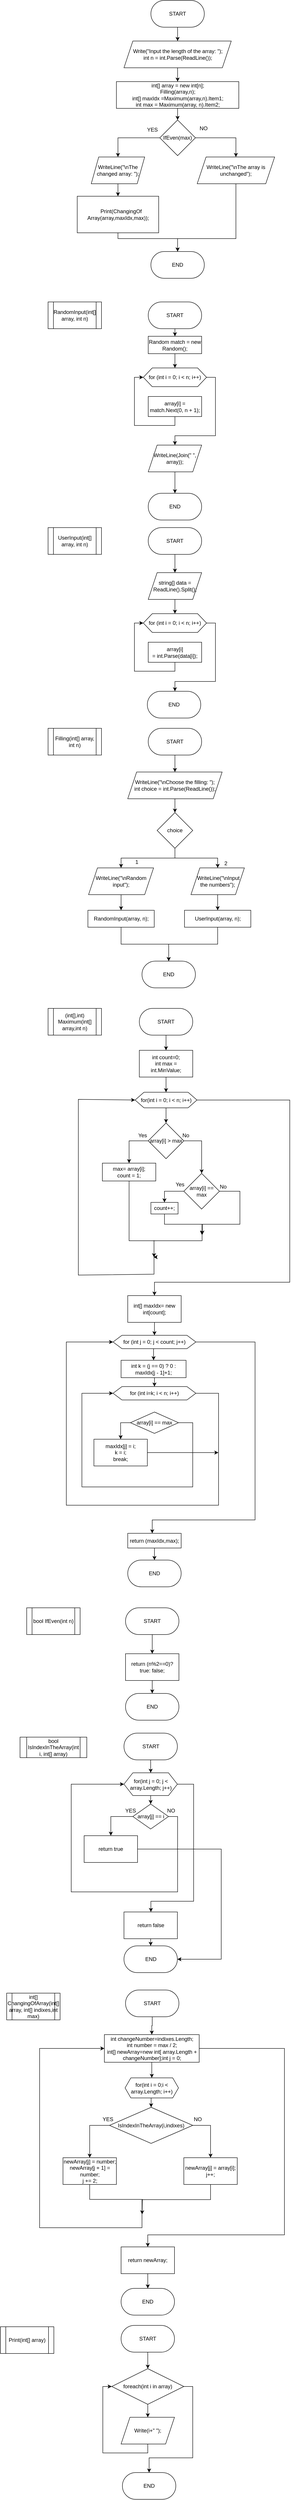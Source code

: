 <mxfile version="21.6.8" type="device">
  <diagram name="Page-1" id="2Y9XgO7Yh7txF9lX_wCx">
    <mxGraphModel dx="6010" dy="6130" grid="0" gridSize="10" guides="1" tooltips="1" connect="1" arrows="1" fold="1" page="0" pageScale="1" pageWidth="827" pageHeight="1169" math="0" shadow="0">
      <root>
        <mxCell id="0" />
        <mxCell id="1" parent="0" />
        <mxCell id="GUZLh-5eYzzsOQeCRJsM-7" style="edgeStyle=orthogonalEdgeStyle;rounded=0;orthogonalLoop=1;jettySize=auto;html=1;exitX=0.5;exitY=1;exitDx=0;exitDy=0;entryX=0.5;entryY=0;entryDx=0;entryDy=0;" edge="1" parent="1" source="GUZLh-5eYzzsOQeCRJsM-1" target="GUZLh-5eYzzsOQeCRJsM-6">
          <mxGeometry relative="1" as="geometry" />
        </mxCell>
        <mxCell id="GUZLh-5eYzzsOQeCRJsM-1" value="&lt;div&gt;Write(&quot;Input the length of the array: &quot;);&lt;/div&gt;&lt;div&gt;int n = int.Parse(ReadLine());&lt;/div&gt;" style="shape=parallelogram;perimeter=parallelogramPerimeter;whiteSpace=wrap;html=1;fixedSize=1;" vertex="1" parent="1">
          <mxGeometry x="-211.5" y="131" width="241" height="60" as="geometry" />
        </mxCell>
        <mxCell id="GUZLh-5eYzzsOQeCRJsM-3" style="edgeStyle=orthogonalEdgeStyle;rounded=0;orthogonalLoop=1;jettySize=auto;html=1;exitX=0.5;exitY=1;exitDx=0;exitDy=0;" edge="1" parent="1" source="GUZLh-5eYzzsOQeCRJsM-2" target="GUZLh-5eYzzsOQeCRJsM-1">
          <mxGeometry relative="1" as="geometry" />
        </mxCell>
        <mxCell id="GUZLh-5eYzzsOQeCRJsM-2" value="START" style="rounded=1;whiteSpace=wrap;html=1;arcSize=50;" vertex="1" parent="1">
          <mxGeometry x="-151" y="40" width="120" height="60" as="geometry" />
        </mxCell>
        <mxCell id="GUZLh-5eYzzsOQeCRJsM-9" style="edgeStyle=orthogonalEdgeStyle;rounded=0;orthogonalLoop=1;jettySize=auto;html=1;exitX=0.5;exitY=1;exitDx=0;exitDy=0;entryX=0.5;entryY=0;entryDx=0;entryDy=0;" edge="1" parent="1" source="GUZLh-5eYzzsOQeCRJsM-6" target="GUZLh-5eYzzsOQeCRJsM-8">
          <mxGeometry relative="1" as="geometry" />
        </mxCell>
        <mxCell id="GUZLh-5eYzzsOQeCRJsM-6" value="&lt;div&gt;int[] array = new int[n];&lt;/div&gt;&lt;div&gt;Filling(array,n);&lt;/div&gt;&lt;div&gt;&lt;span style=&quot;background-color: initial;&quot;&gt;int[] maxIdx =Maximum(array,n).Item1;&lt;/span&gt;&lt;br&gt;&lt;/div&gt;&lt;div&gt;int max = Maximum(array, n).Item2;&lt;/div&gt;" style="rounded=0;whiteSpace=wrap;html=1;" vertex="1" parent="1">
          <mxGeometry x="-228.5" y="222" width="275" height="60" as="geometry" />
        </mxCell>
        <mxCell id="GUZLh-5eYzzsOQeCRJsM-11" style="edgeStyle=orthogonalEdgeStyle;rounded=0;orthogonalLoop=1;jettySize=auto;html=1;exitX=0;exitY=0.5;exitDx=0;exitDy=0;" edge="1" parent="1" source="GUZLh-5eYzzsOQeCRJsM-8" target="GUZLh-5eYzzsOQeCRJsM-10">
          <mxGeometry relative="1" as="geometry" />
        </mxCell>
        <mxCell id="GUZLh-5eYzzsOQeCRJsM-16" style="edgeStyle=orthogonalEdgeStyle;rounded=0;orthogonalLoop=1;jettySize=auto;html=1;exitX=1;exitY=0.5;exitDx=0;exitDy=0;entryX=0.5;entryY=0;entryDx=0;entryDy=0;" edge="1" parent="1" source="GUZLh-5eYzzsOQeCRJsM-8" target="GUZLh-5eYzzsOQeCRJsM-15">
          <mxGeometry relative="1" as="geometry" />
        </mxCell>
        <mxCell id="GUZLh-5eYzzsOQeCRJsM-8" value="IfEven(max)" style="rhombus;whiteSpace=wrap;html=1;" vertex="1" parent="1">
          <mxGeometry x="-131" y="308" width="80" height="80" as="geometry" />
        </mxCell>
        <mxCell id="GUZLh-5eYzzsOQeCRJsM-14" style="edgeStyle=orthogonalEdgeStyle;rounded=0;orthogonalLoop=1;jettySize=auto;html=1;exitX=0.5;exitY=1;exitDx=0;exitDy=0;entryX=0.5;entryY=0;entryDx=0;entryDy=0;" edge="1" parent="1" source="GUZLh-5eYzzsOQeCRJsM-10" target="GUZLh-5eYzzsOQeCRJsM-12">
          <mxGeometry relative="1" as="geometry" />
        </mxCell>
        <mxCell id="GUZLh-5eYzzsOQeCRJsM-10" value="WriteLine(&quot;\nThe changed array: &quot;);" style="shape=parallelogram;perimeter=parallelogramPerimeter;whiteSpace=wrap;html=1;fixedSize=1;size=16.8;" vertex="1" parent="1">
          <mxGeometry x="-285" y="391" width="120" height="60" as="geometry" />
        </mxCell>
        <mxCell id="GUZLh-5eYzzsOQeCRJsM-19" style="edgeStyle=orthogonalEdgeStyle;rounded=0;orthogonalLoop=1;jettySize=auto;html=1;exitX=0.5;exitY=1;exitDx=0;exitDy=0;entryX=0.5;entryY=0;entryDx=0;entryDy=0;" edge="1" parent="1" source="GUZLh-5eYzzsOQeCRJsM-12" target="GUZLh-5eYzzsOQeCRJsM-17">
          <mxGeometry relative="1" as="geometry">
            <Array as="points">
              <mxPoint x="-225" y="574" />
              <mxPoint x="-91" y="574" />
            </Array>
          </mxGeometry>
        </mxCell>
        <mxCell id="GUZLh-5eYzzsOQeCRJsM-12" value="&lt;div&gt;&amp;nbsp; &amp;nbsp; Print(ChangingOf&lt;/div&gt;&lt;div&gt;Array(array,maxIdx,max));&lt;/div&gt;" style="rounded=0;whiteSpace=wrap;html=1;" vertex="1" parent="1">
          <mxGeometry x="-316.5" y="479" width="183" height="82" as="geometry" />
        </mxCell>
        <mxCell id="GUZLh-5eYzzsOQeCRJsM-18" style="edgeStyle=orthogonalEdgeStyle;rounded=0;orthogonalLoop=1;jettySize=auto;html=1;exitX=0.5;exitY=1;exitDx=0;exitDy=0;" edge="1" parent="1" source="GUZLh-5eYzzsOQeCRJsM-15" target="GUZLh-5eYzzsOQeCRJsM-17">
          <mxGeometry relative="1" as="geometry">
            <Array as="points">
              <mxPoint x="40" y="574" />
              <mxPoint x="-91" y="574" />
            </Array>
          </mxGeometry>
        </mxCell>
        <mxCell id="GUZLh-5eYzzsOQeCRJsM-15" value="WriteLine(&quot;\nThe array is unchanged&quot;);" style="shape=parallelogram;perimeter=parallelogramPerimeter;whiteSpace=wrap;html=1;fixedSize=1;" vertex="1" parent="1">
          <mxGeometry x="-47" y="391" width="174" height="60" as="geometry" />
        </mxCell>
        <mxCell id="GUZLh-5eYzzsOQeCRJsM-17" value="END" style="rounded=1;whiteSpace=wrap;html=1;arcSize=50;" vertex="1" parent="1">
          <mxGeometry x="-151" y="603" width="120" height="60" as="geometry" />
        </mxCell>
        <mxCell id="GUZLh-5eYzzsOQeCRJsM-20" value="RandomInput(int[] array, int n)" style="shape=process;whiteSpace=wrap;html=1;backgroundOutline=1;" vertex="1" parent="1">
          <mxGeometry x="-382" y="716" width="120" height="60" as="geometry" />
        </mxCell>
        <mxCell id="GUZLh-5eYzzsOQeCRJsM-23" style="edgeStyle=orthogonalEdgeStyle;rounded=0;orthogonalLoop=1;jettySize=auto;html=1;exitX=0.5;exitY=1;exitDx=0;exitDy=0;" edge="1" parent="1" source="GUZLh-5eYzzsOQeCRJsM-21" target="GUZLh-5eYzzsOQeCRJsM-22">
          <mxGeometry relative="1" as="geometry" />
        </mxCell>
        <mxCell id="GUZLh-5eYzzsOQeCRJsM-21" value="START" style="rounded=1;whiteSpace=wrap;html=1;arcSize=50;" vertex="1" parent="1">
          <mxGeometry x="-157" y="716" width="120" height="60" as="geometry" />
        </mxCell>
        <mxCell id="GUZLh-5eYzzsOQeCRJsM-25" style="edgeStyle=orthogonalEdgeStyle;rounded=0;orthogonalLoop=1;jettySize=auto;html=1;exitX=0.5;exitY=1;exitDx=0;exitDy=0;" edge="1" parent="1" source="GUZLh-5eYzzsOQeCRJsM-22" target="GUZLh-5eYzzsOQeCRJsM-24">
          <mxGeometry relative="1" as="geometry" />
        </mxCell>
        <mxCell id="GUZLh-5eYzzsOQeCRJsM-22" value="Random match = new Random();" style="rounded=0;whiteSpace=wrap;html=1;" vertex="1" parent="1">
          <mxGeometry x="-157" y="793" width="120" height="39" as="geometry" />
        </mxCell>
        <mxCell id="GUZLh-5eYzzsOQeCRJsM-29" style="edgeStyle=orthogonalEdgeStyle;rounded=0;orthogonalLoop=1;jettySize=auto;html=1;exitX=1;exitY=0.5;exitDx=0;exitDy=0;" edge="1" parent="1" source="GUZLh-5eYzzsOQeCRJsM-24" target="GUZLh-5eYzzsOQeCRJsM-28">
          <mxGeometry relative="1" as="geometry">
            <Array as="points">
              <mxPoint x="-6" y="885" />
              <mxPoint x="-6" y="1016" />
              <mxPoint x="-97" y="1016" />
            </Array>
          </mxGeometry>
        </mxCell>
        <mxCell id="GUZLh-5eYzzsOQeCRJsM-24" value="for (int i = 0; i &amp;lt; n; i++)" style="shape=hexagon;perimeter=hexagonPerimeter2;whiteSpace=wrap;html=1;fixedSize=1;" vertex="1" parent="1">
          <mxGeometry x="-168" y="864" width="142" height="42" as="geometry" />
        </mxCell>
        <mxCell id="GUZLh-5eYzzsOQeCRJsM-27" style="edgeStyle=orthogonalEdgeStyle;rounded=0;orthogonalLoop=1;jettySize=auto;html=1;exitX=0.5;exitY=1;exitDx=0;exitDy=0;entryX=0;entryY=0.5;entryDx=0;entryDy=0;" edge="1" parent="1" source="GUZLh-5eYzzsOQeCRJsM-26" target="GUZLh-5eYzzsOQeCRJsM-24">
          <mxGeometry relative="1" as="geometry" />
        </mxCell>
        <mxCell id="GUZLh-5eYzzsOQeCRJsM-26" value="array[i] = match.Next(0, n + 1);" style="rounded=0;whiteSpace=wrap;html=1;" vertex="1" parent="1">
          <mxGeometry x="-157" y="928" width="120" height="45" as="geometry" />
        </mxCell>
        <mxCell id="GUZLh-5eYzzsOQeCRJsM-31" style="edgeStyle=orthogonalEdgeStyle;rounded=0;orthogonalLoop=1;jettySize=auto;html=1;exitX=0.5;exitY=1;exitDx=0;exitDy=0;entryX=0.5;entryY=0;entryDx=0;entryDy=0;" edge="1" parent="1" source="GUZLh-5eYzzsOQeCRJsM-28" target="GUZLh-5eYzzsOQeCRJsM-30">
          <mxGeometry relative="1" as="geometry" />
        </mxCell>
        <mxCell id="GUZLh-5eYzzsOQeCRJsM-28" value="WriteLine(Join(&quot; &quot;, array));" style="shape=parallelogram;perimeter=parallelogramPerimeter;whiteSpace=wrap;html=1;fixedSize=1;" vertex="1" parent="1">
          <mxGeometry x="-157" y="1037" width="120" height="60" as="geometry" />
        </mxCell>
        <mxCell id="GUZLh-5eYzzsOQeCRJsM-30" value="END" style="rounded=1;whiteSpace=wrap;html=1;arcSize=50;" vertex="1" parent="1">
          <mxGeometry x="-157" y="1145" width="120" height="60" as="geometry" />
        </mxCell>
        <mxCell id="GUZLh-5eYzzsOQeCRJsM-32" value="UserInput(int[] array, int n)" style="shape=process;whiteSpace=wrap;html=1;backgroundOutline=1;" vertex="1" parent="1">
          <mxGeometry x="-382" y="1222" width="120" height="60" as="geometry" />
        </mxCell>
        <mxCell id="GUZLh-5eYzzsOQeCRJsM-35" style="edgeStyle=orthogonalEdgeStyle;rounded=0;orthogonalLoop=1;jettySize=auto;html=1;exitX=0.5;exitY=1;exitDx=0;exitDy=0;" edge="1" parent="1" source="GUZLh-5eYzzsOQeCRJsM-33" target="GUZLh-5eYzzsOQeCRJsM-34">
          <mxGeometry relative="1" as="geometry" />
        </mxCell>
        <mxCell id="GUZLh-5eYzzsOQeCRJsM-33" value="START" style="rounded=1;whiteSpace=wrap;html=1;arcSize=50;" vertex="1" parent="1">
          <mxGeometry x="-157" y="1222" width="120" height="60" as="geometry" />
        </mxCell>
        <mxCell id="GUZLh-5eYzzsOQeCRJsM-41" style="edgeStyle=orthogonalEdgeStyle;rounded=0;orthogonalLoop=1;jettySize=auto;html=1;exitX=0.5;exitY=1;exitDx=0;exitDy=0;" edge="1" parent="1" source="GUZLh-5eYzzsOQeCRJsM-34" target="GUZLh-5eYzzsOQeCRJsM-38">
          <mxGeometry relative="1" as="geometry" />
        </mxCell>
        <mxCell id="GUZLh-5eYzzsOQeCRJsM-34" value="string[] data = ReadLine().Split();" style="shape=parallelogram;perimeter=parallelogramPerimeter;whiteSpace=wrap;html=1;fixedSize=1;" vertex="1" parent="1">
          <mxGeometry x="-157" y="1323" width="120" height="60" as="geometry" />
        </mxCell>
        <mxCell id="GUZLh-5eYzzsOQeCRJsM-37" style="edgeStyle=orthogonalEdgeStyle;rounded=0;orthogonalLoop=1;jettySize=auto;html=1;exitX=1;exitY=0.5;exitDx=0;exitDy=0;" edge="1" source="GUZLh-5eYzzsOQeCRJsM-38" parent="1" target="GUZLh-5eYzzsOQeCRJsM-42">
          <mxGeometry relative="1" as="geometry">
            <mxPoint x="-97" y="1588" as="targetPoint" />
            <Array as="points">
              <mxPoint x="-6" y="1436" />
              <mxPoint x="-6" y="1567" />
              <mxPoint x="-97" y="1567" />
            </Array>
          </mxGeometry>
        </mxCell>
        <mxCell id="GUZLh-5eYzzsOQeCRJsM-38" value="for (int i = 0; i &amp;lt; n; i++)" style="shape=hexagon;perimeter=hexagonPerimeter2;whiteSpace=wrap;html=1;fixedSize=1;" vertex="1" parent="1">
          <mxGeometry x="-168" y="1415" width="142" height="42" as="geometry" />
        </mxCell>
        <mxCell id="GUZLh-5eYzzsOQeCRJsM-39" style="edgeStyle=orthogonalEdgeStyle;rounded=0;orthogonalLoop=1;jettySize=auto;html=1;exitX=0.5;exitY=1;exitDx=0;exitDy=0;entryX=0;entryY=0.5;entryDx=0;entryDy=0;" edge="1" source="GUZLh-5eYzzsOQeCRJsM-40" target="GUZLh-5eYzzsOQeCRJsM-38" parent="1">
          <mxGeometry relative="1" as="geometry" />
        </mxCell>
        <mxCell id="GUZLh-5eYzzsOQeCRJsM-40" value="array[i] =&amp;nbsp;int.Parse(data[i]);" style="rounded=0;whiteSpace=wrap;html=1;" vertex="1" parent="1">
          <mxGeometry x="-157" y="1479" width="120" height="45" as="geometry" />
        </mxCell>
        <mxCell id="GUZLh-5eYzzsOQeCRJsM-42" value="END" style="rounded=1;whiteSpace=wrap;html=1;arcSize=50;" vertex="1" parent="1">
          <mxGeometry x="-159" y="1589" width="120" height="60" as="geometry" />
        </mxCell>
        <mxCell id="GUZLh-5eYzzsOQeCRJsM-43" value="Filling(int[] array, int n)" style="shape=process;whiteSpace=wrap;html=1;backgroundOutline=1;" vertex="1" parent="1">
          <mxGeometry x="-382" y="1672" width="120" height="60" as="geometry" />
        </mxCell>
        <mxCell id="GUZLh-5eYzzsOQeCRJsM-46" style="edgeStyle=orthogonalEdgeStyle;rounded=0;orthogonalLoop=1;jettySize=auto;html=1;exitX=0.5;exitY=1;exitDx=0;exitDy=0;" edge="1" parent="1" source="GUZLh-5eYzzsOQeCRJsM-44" target="GUZLh-5eYzzsOQeCRJsM-45">
          <mxGeometry relative="1" as="geometry" />
        </mxCell>
        <mxCell id="GUZLh-5eYzzsOQeCRJsM-44" value="START" style="rounded=1;whiteSpace=wrap;html=1;arcSize=50;" vertex="1" parent="1">
          <mxGeometry x="-157" y="1672" width="120" height="60" as="geometry" />
        </mxCell>
        <mxCell id="GUZLh-5eYzzsOQeCRJsM-50" style="edgeStyle=orthogonalEdgeStyle;rounded=0;orthogonalLoop=1;jettySize=auto;html=1;exitX=0.5;exitY=1;exitDx=0;exitDy=0;" edge="1" parent="1" source="GUZLh-5eYzzsOQeCRJsM-45" target="GUZLh-5eYzzsOQeCRJsM-49">
          <mxGeometry relative="1" as="geometry" />
        </mxCell>
        <mxCell id="GUZLh-5eYzzsOQeCRJsM-45" value="&lt;div&gt;WriteLine(&quot;\nChoose the filling: &quot;);&lt;/div&gt;&lt;div&gt;int choice = int.Parse(ReadLine());&lt;/div&gt;" style="shape=parallelogram;perimeter=parallelogramPerimeter;whiteSpace=wrap;html=1;fixedSize=1;" vertex="1" parent="1">
          <mxGeometry x="-203" y="1770" width="212" height="60" as="geometry" />
        </mxCell>
        <mxCell id="GUZLh-5eYzzsOQeCRJsM-47" value="YES" style="text;html=1;align=center;verticalAlign=middle;resizable=0;points=[];autosize=1;strokeColor=none;fillColor=none;" vertex="1" parent="1">
          <mxGeometry x="-169" y="317" width="42" height="26" as="geometry" />
        </mxCell>
        <mxCell id="GUZLh-5eYzzsOQeCRJsM-48" value="NO" style="text;html=1;align=center;verticalAlign=middle;resizable=0;points=[];autosize=1;strokeColor=none;fillColor=none;" vertex="1" parent="1">
          <mxGeometry x="-51" y="314" width="36" height="26" as="geometry" />
        </mxCell>
        <mxCell id="GUZLh-5eYzzsOQeCRJsM-53" style="edgeStyle=orthogonalEdgeStyle;rounded=0;orthogonalLoop=1;jettySize=auto;html=1;exitX=0.5;exitY=1;exitDx=0;exitDy=0;" edge="1" parent="1" source="GUZLh-5eYzzsOQeCRJsM-49" target="GUZLh-5eYzzsOQeCRJsM-51">
          <mxGeometry relative="1" as="geometry" />
        </mxCell>
        <mxCell id="GUZLh-5eYzzsOQeCRJsM-54" style="edgeStyle=orthogonalEdgeStyle;rounded=0;orthogonalLoop=1;jettySize=auto;html=1;exitX=0.5;exitY=1;exitDx=0;exitDy=0;" edge="1" parent="1" source="GUZLh-5eYzzsOQeCRJsM-49" target="GUZLh-5eYzzsOQeCRJsM-52">
          <mxGeometry relative="1" as="geometry" />
        </mxCell>
        <mxCell id="GUZLh-5eYzzsOQeCRJsM-49" value="choice" style="rhombus;whiteSpace=wrap;html=1;" vertex="1" parent="1">
          <mxGeometry x="-137" y="1861" width="80" height="80" as="geometry" />
        </mxCell>
        <mxCell id="GUZLh-5eYzzsOQeCRJsM-58" style="edgeStyle=orthogonalEdgeStyle;rounded=0;orthogonalLoop=1;jettySize=auto;html=1;exitX=0.5;exitY=1;exitDx=0;exitDy=0;" edge="1" parent="1" source="GUZLh-5eYzzsOQeCRJsM-51" target="GUZLh-5eYzzsOQeCRJsM-57">
          <mxGeometry relative="1" as="geometry" />
        </mxCell>
        <mxCell id="GUZLh-5eYzzsOQeCRJsM-51" value="WriteLine(&quot;\nRandom input&quot;);" style="shape=parallelogram;perimeter=parallelogramPerimeter;whiteSpace=wrap;html=1;fixedSize=1;" vertex="1" parent="1">
          <mxGeometry x="-291" y="1985" width="146" height="60" as="geometry" />
        </mxCell>
        <mxCell id="GUZLh-5eYzzsOQeCRJsM-60" style="edgeStyle=orthogonalEdgeStyle;rounded=0;orthogonalLoop=1;jettySize=auto;html=1;exitX=0.5;exitY=1;exitDx=0;exitDy=0;" edge="1" parent="1" source="GUZLh-5eYzzsOQeCRJsM-52" target="GUZLh-5eYzzsOQeCRJsM-59">
          <mxGeometry relative="1" as="geometry" />
        </mxCell>
        <mxCell id="GUZLh-5eYzzsOQeCRJsM-52" value="&amp;nbsp;WriteLine(&quot;\nInput the numbers&quot;);" style="shape=parallelogram;perimeter=parallelogramPerimeter;whiteSpace=wrap;html=1;fixedSize=1;" vertex="1" parent="1">
          <mxGeometry x="-61" y="1985" width="120" height="60" as="geometry" />
        </mxCell>
        <mxCell id="GUZLh-5eYzzsOQeCRJsM-55" value="1" style="text;html=1;align=center;verticalAlign=middle;resizable=0;points=[];autosize=1;strokeColor=none;fillColor=none;" vertex="1" parent="1">
          <mxGeometry x="-196" y="1959" width="25" height="26" as="geometry" />
        </mxCell>
        <mxCell id="GUZLh-5eYzzsOQeCRJsM-56" value="2" style="text;html=1;align=center;verticalAlign=middle;resizable=0;points=[];autosize=1;strokeColor=none;fillColor=none;" vertex="1" parent="1">
          <mxGeometry x="4.5" y="1962" width="25" height="26" as="geometry" />
        </mxCell>
        <mxCell id="GUZLh-5eYzzsOQeCRJsM-64" style="edgeStyle=orthogonalEdgeStyle;rounded=0;orthogonalLoop=1;jettySize=auto;html=1;exitX=0.5;exitY=1;exitDx=0;exitDy=0;entryX=0.5;entryY=0;entryDx=0;entryDy=0;" edge="1" parent="1" source="GUZLh-5eYzzsOQeCRJsM-57" target="GUZLh-5eYzzsOQeCRJsM-62">
          <mxGeometry relative="1" as="geometry">
            <mxPoint x="-97" y="2152.8" as="targetPoint" />
          </mxGeometry>
        </mxCell>
        <mxCell id="GUZLh-5eYzzsOQeCRJsM-57" value="RandomInput(array, n);" style="rounded=0;whiteSpace=wrap;html=1;" vertex="1" parent="1">
          <mxGeometry x="-292.5" y="2080" width="149" height="38" as="geometry" />
        </mxCell>
        <mxCell id="GUZLh-5eYzzsOQeCRJsM-63" style="edgeStyle=orthogonalEdgeStyle;rounded=0;orthogonalLoop=1;jettySize=auto;html=1;exitX=0.5;exitY=1;exitDx=0;exitDy=0;" edge="1" parent="1" source="GUZLh-5eYzzsOQeCRJsM-59" target="GUZLh-5eYzzsOQeCRJsM-62">
          <mxGeometry relative="1" as="geometry" />
        </mxCell>
        <mxCell id="GUZLh-5eYzzsOQeCRJsM-59" value="UserInput(array, n);" style="rounded=0;whiteSpace=wrap;html=1;" vertex="1" parent="1">
          <mxGeometry x="-75.5" y="2080" width="149" height="38" as="geometry" />
        </mxCell>
        <mxCell id="GUZLh-5eYzzsOQeCRJsM-62" value="END" style="rounded=1;whiteSpace=wrap;html=1;arcSize=50;" vertex="1" parent="1">
          <mxGeometry x="-171" y="2194" width="120" height="60" as="geometry" />
        </mxCell>
        <mxCell id="GUZLh-5eYzzsOQeCRJsM-65" value="(int[],int) Maximum(int[] array,int n)" style="shape=process;whiteSpace=wrap;html=1;backgroundOutline=1;" vertex="1" parent="1">
          <mxGeometry x="-382" y="2300" width="120" height="60" as="geometry" />
        </mxCell>
        <mxCell id="GUZLh-5eYzzsOQeCRJsM-68" style="edgeStyle=orthogonalEdgeStyle;rounded=0;orthogonalLoop=1;jettySize=auto;html=1;exitX=0.5;exitY=1;exitDx=0;exitDy=0;entryX=0.5;entryY=0;entryDx=0;entryDy=0;" edge="1" parent="1" source="GUZLh-5eYzzsOQeCRJsM-66" target="GUZLh-5eYzzsOQeCRJsM-67">
          <mxGeometry relative="1" as="geometry" />
        </mxCell>
        <mxCell id="GUZLh-5eYzzsOQeCRJsM-66" value="START" style="rounded=1;whiteSpace=wrap;html=1;arcSize=50;" vertex="1" parent="1">
          <mxGeometry x="-177" y="2300" width="120" height="60" as="geometry" />
        </mxCell>
        <mxCell id="GUZLh-5eYzzsOQeCRJsM-82" style="edgeStyle=orthogonalEdgeStyle;rounded=0;orthogonalLoop=1;jettySize=auto;html=1;exitX=0.5;exitY=1;exitDx=0;exitDy=0;" edge="1" parent="1" source="GUZLh-5eYzzsOQeCRJsM-67" target="GUZLh-5eYzzsOQeCRJsM-69">
          <mxGeometry relative="1" as="geometry" />
        </mxCell>
        <mxCell id="GUZLh-5eYzzsOQeCRJsM-67" value="&lt;div&gt;int count=0;&lt;/div&gt;&lt;div&gt;int max = int.MinValue;&lt;/div&gt;" style="rounded=0;whiteSpace=wrap;html=1;" vertex="1" parent="1">
          <mxGeometry x="-177" y="2394" width="120" height="60" as="geometry" />
        </mxCell>
        <mxCell id="GUZLh-5eYzzsOQeCRJsM-74" style="edgeStyle=orthogonalEdgeStyle;rounded=0;orthogonalLoop=1;jettySize=auto;html=1;exitX=0.5;exitY=1;exitDx=0;exitDy=0;" edge="1" parent="1" source="GUZLh-5eYzzsOQeCRJsM-69" target="GUZLh-5eYzzsOQeCRJsM-70">
          <mxGeometry relative="1" as="geometry" />
        </mxCell>
        <mxCell id="GUZLh-5eYzzsOQeCRJsM-97" style="edgeStyle=orthogonalEdgeStyle;rounded=0;orthogonalLoop=1;jettySize=auto;html=1;exitX=1;exitY=0.5;exitDx=0;exitDy=0;" edge="1" parent="1" source="GUZLh-5eYzzsOQeCRJsM-69" target="GUZLh-5eYzzsOQeCRJsM-96">
          <mxGeometry relative="1" as="geometry">
            <Array as="points">
              <mxPoint x="161" y="2506" />
              <mxPoint x="161" y="2914" />
              <mxPoint x="-143" y="2914" />
            </Array>
          </mxGeometry>
        </mxCell>
        <mxCell id="GUZLh-5eYzzsOQeCRJsM-69" value="for(int i = 0; i &amp;lt; n; i++)" style="shape=hexagon;perimeter=hexagonPerimeter2;whiteSpace=wrap;html=1;fixedSize=1;" vertex="1" parent="1">
          <mxGeometry x="-186.5" y="2488" width="139" height="35" as="geometry" />
        </mxCell>
        <mxCell id="GUZLh-5eYzzsOQeCRJsM-75" style="edgeStyle=orthogonalEdgeStyle;rounded=0;orthogonalLoop=1;jettySize=auto;html=1;exitX=1;exitY=0.5;exitDx=0;exitDy=0;entryX=0.5;entryY=0;entryDx=0;entryDy=0;" edge="1" parent="1" source="GUZLh-5eYzzsOQeCRJsM-70" target="GUZLh-5eYzzsOQeCRJsM-71">
          <mxGeometry relative="1" as="geometry" />
        </mxCell>
        <mxCell id="GUZLh-5eYzzsOQeCRJsM-77" style="edgeStyle=orthogonalEdgeStyle;rounded=0;orthogonalLoop=1;jettySize=auto;html=1;exitX=0;exitY=0.5;exitDx=0;exitDy=0;" edge="1" parent="1" source="GUZLh-5eYzzsOQeCRJsM-70" target="GUZLh-5eYzzsOQeCRJsM-76">
          <mxGeometry relative="1" as="geometry" />
        </mxCell>
        <mxCell id="GUZLh-5eYzzsOQeCRJsM-70" value="array[i] &amp;gt; max" style="rhombus;whiteSpace=wrap;html=1;" vertex="1" parent="1">
          <mxGeometry x="-157" y="2557" width="80" height="80" as="geometry" />
        </mxCell>
        <mxCell id="GUZLh-5eYzzsOQeCRJsM-80" style="edgeStyle=orthogonalEdgeStyle;rounded=0;orthogonalLoop=1;jettySize=auto;html=1;exitX=0;exitY=0.5;exitDx=0;exitDy=0;entryX=0.5;entryY=0;entryDx=0;entryDy=0;" edge="1" parent="1" source="GUZLh-5eYzzsOQeCRJsM-71" target="GUZLh-5eYzzsOQeCRJsM-78">
          <mxGeometry relative="1" as="geometry" />
        </mxCell>
        <mxCell id="GUZLh-5eYzzsOQeCRJsM-87" style="edgeStyle=orthogonalEdgeStyle;rounded=0;orthogonalLoop=1;jettySize=auto;html=1;exitX=1;exitY=0.5;exitDx=0;exitDy=0;" edge="1" parent="1" source="GUZLh-5eYzzsOQeCRJsM-71">
          <mxGeometry relative="1" as="geometry">
            <mxPoint x="-36.2" y="2808" as="targetPoint" />
            <Array as="points">
              <mxPoint x="49" y="2710" />
              <mxPoint x="49" y="2784" />
              <mxPoint x="-36" y="2784" />
            </Array>
          </mxGeometry>
        </mxCell>
        <mxCell id="GUZLh-5eYzzsOQeCRJsM-71" value="array[i] == max" style="rhombus;whiteSpace=wrap;html=1;" vertex="1" parent="1">
          <mxGeometry x="-77" y="2670" width="80" height="80" as="geometry" />
        </mxCell>
        <mxCell id="GUZLh-5eYzzsOQeCRJsM-90" style="edgeStyle=orthogonalEdgeStyle;rounded=0;orthogonalLoop=1;jettySize=auto;html=1;exitX=0.5;exitY=1;exitDx=0;exitDy=0;" edge="1" parent="1" source="GUZLh-5eYzzsOQeCRJsM-76">
          <mxGeometry relative="1" as="geometry">
            <mxPoint x="-145" y="2857.6" as="targetPoint" />
            <Array as="points">
              <mxPoint x="-200" y="2821" />
              <mxPoint x="-144" y="2821" />
            </Array>
          </mxGeometry>
        </mxCell>
        <mxCell id="GUZLh-5eYzzsOQeCRJsM-76" value="&lt;div&gt;max= array[i];&lt;/div&gt;&lt;div&gt;count = 1;&lt;/div&gt;" style="rounded=0;whiteSpace=wrap;html=1;" vertex="1" parent="1">
          <mxGeometry x="-260" y="2647" width="120" height="40" as="geometry" />
        </mxCell>
        <mxCell id="GUZLh-5eYzzsOQeCRJsM-86" style="edgeStyle=orthogonalEdgeStyle;rounded=0;orthogonalLoop=1;jettySize=auto;html=1;exitX=0.5;exitY=1;exitDx=0;exitDy=0;" edge="1" parent="1" source="GUZLh-5eYzzsOQeCRJsM-78">
          <mxGeometry relative="1" as="geometry">
            <mxPoint x="-35.4" y="2807.2" as="targetPoint" />
            <Array as="points">
              <mxPoint x="-120" y="2784" />
              <mxPoint x="-35" y="2784" />
            </Array>
          </mxGeometry>
        </mxCell>
        <mxCell id="GUZLh-5eYzzsOQeCRJsM-78" value="count++;" style="rounded=0;whiteSpace=wrap;html=1;" vertex="1" parent="1">
          <mxGeometry x="-151" y="2735" width="61" height="26" as="geometry" />
        </mxCell>
        <mxCell id="GUZLh-5eYzzsOQeCRJsM-89" value="" style="endArrow=classic;html=1;rounded=0;" edge="1" parent="1">
          <mxGeometry width="50" height="50" relative="1" as="geometry">
            <mxPoint x="-36" y="2802" as="sourcePoint" />
            <mxPoint x="-144" y="2858" as="targetPoint" />
            <Array as="points">
              <mxPoint x="-36" y="2821" />
              <mxPoint x="-144" y="2821" />
            </Array>
          </mxGeometry>
        </mxCell>
        <mxCell id="GUZLh-5eYzzsOQeCRJsM-91" value="" style="endArrow=classic;html=1;rounded=0;entryX=0;entryY=0.5;entryDx=0;entryDy=0;" edge="1" parent="1" target="GUZLh-5eYzzsOQeCRJsM-69">
          <mxGeometry width="50" height="50" relative="1" as="geometry">
            <mxPoint x="-144" y="2820" as="sourcePoint" />
            <mxPoint x="-115" y="2705" as="targetPoint" />
            <Array as="points">
              <mxPoint x="-144" y="2896" />
              <mxPoint x="-314" y="2898" />
              <mxPoint x="-314" y="2504" />
            </Array>
          </mxGeometry>
        </mxCell>
        <mxCell id="GUZLh-5eYzzsOQeCRJsM-92" value="Yes" style="text;html=1;align=center;verticalAlign=middle;resizable=0;points=[];autosize=1;strokeColor=none;fillColor=none;" vertex="1" parent="1">
          <mxGeometry x="-189" y="2572" width="38" height="26" as="geometry" />
        </mxCell>
        <mxCell id="GUZLh-5eYzzsOQeCRJsM-93" value="No" style="text;html=1;align=center;verticalAlign=middle;resizable=0;points=[];autosize=1;strokeColor=none;fillColor=none;" vertex="1" parent="1">
          <mxGeometry x="-90" y="2572" width="33" height="26" as="geometry" />
        </mxCell>
        <mxCell id="GUZLh-5eYzzsOQeCRJsM-94" value="Yes" style="text;html=1;align=center;verticalAlign=middle;resizable=0;points=[];autosize=1;strokeColor=none;fillColor=none;" vertex="1" parent="1">
          <mxGeometry x="-105" y="2682" width="38" height="26" as="geometry" />
        </mxCell>
        <mxCell id="GUZLh-5eYzzsOQeCRJsM-95" value="No" style="text;html=1;align=center;verticalAlign=middle;resizable=0;points=[];autosize=1;strokeColor=none;fillColor=none;" vertex="1" parent="1">
          <mxGeometry x="-6" y="2687" width="33" height="26" as="geometry" />
        </mxCell>
        <mxCell id="GUZLh-5eYzzsOQeCRJsM-99" style="edgeStyle=orthogonalEdgeStyle;rounded=0;orthogonalLoop=1;jettySize=auto;html=1;exitX=0.5;exitY=1;exitDx=0;exitDy=0;" edge="1" parent="1" source="GUZLh-5eYzzsOQeCRJsM-96" target="GUZLh-5eYzzsOQeCRJsM-98">
          <mxGeometry relative="1" as="geometry" />
        </mxCell>
        <mxCell id="GUZLh-5eYzzsOQeCRJsM-96" value="int[] maxIdx= new int[count];" style="rounded=0;whiteSpace=wrap;html=1;" vertex="1" parent="1">
          <mxGeometry x="-203" y="2944" width="120" height="60" as="geometry" />
        </mxCell>
        <mxCell id="GUZLh-5eYzzsOQeCRJsM-101" style="edgeStyle=orthogonalEdgeStyle;rounded=0;orthogonalLoop=1;jettySize=auto;html=1;exitX=0.5;exitY=1;exitDx=0;exitDy=0;entryX=0.5;entryY=0;entryDx=0;entryDy=0;" edge="1" parent="1" source="GUZLh-5eYzzsOQeCRJsM-98" target="GUZLh-5eYzzsOQeCRJsM-100">
          <mxGeometry relative="1" as="geometry" />
        </mxCell>
        <mxCell id="GUZLh-5eYzzsOQeCRJsM-112" style="edgeStyle=orthogonalEdgeStyle;rounded=0;orthogonalLoop=1;jettySize=auto;html=1;exitX=1;exitY=0.5;exitDx=0;exitDy=0;" edge="1" parent="1" source="GUZLh-5eYzzsOQeCRJsM-98" target="GUZLh-5eYzzsOQeCRJsM-114">
          <mxGeometry relative="1" as="geometry">
            <mxPoint x="-148" y="3471" as="targetPoint" />
            <Array as="points">
              <mxPoint x="83" y="3048" />
              <mxPoint x="83" y="3447" />
              <mxPoint x="-148" y="3447" />
            </Array>
          </mxGeometry>
        </mxCell>
        <mxCell id="GUZLh-5eYzzsOQeCRJsM-98" value="for (int j = 0; j &amp;lt; count; j++)" style="shape=hexagon;perimeter=hexagonPerimeter2;whiteSpace=wrap;html=1;fixedSize=1;" vertex="1" parent="1">
          <mxGeometry x="-236" y="3033" width="186" height="30" as="geometry" />
        </mxCell>
        <mxCell id="GUZLh-5eYzzsOQeCRJsM-103" style="edgeStyle=orthogonalEdgeStyle;rounded=0;orthogonalLoop=1;jettySize=auto;html=1;exitX=0.5;exitY=1;exitDx=0;exitDy=0;entryX=0.5;entryY=0;entryDx=0;entryDy=0;" edge="1" parent="1" source="GUZLh-5eYzzsOQeCRJsM-100" target="GUZLh-5eYzzsOQeCRJsM-102">
          <mxGeometry relative="1" as="geometry" />
        </mxCell>
        <mxCell id="GUZLh-5eYzzsOQeCRJsM-100" value="int k = (j == 0) ? 0 : maxIdx[j - 1]+1;" style="rounded=0;whiteSpace=wrap;html=1;" vertex="1" parent="1">
          <mxGeometry x="-218" y="3089" width="146" height="39" as="geometry" />
        </mxCell>
        <mxCell id="GUZLh-5eYzzsOQeCRJsM-108" style="edgeStyle=orthogonalEdgeStyle;rounded=0;orthogonalLoop=1;jettySize=auto;html=1;exitX=1;exitY=0.5;exitDx=0;exitDy=0;entryX=0;entryY=0.5;entryDx=0;entryDy=0;" edge="1" parent="1" source="GUZLh-5eYzzsOQeCRJsM-102" target="GUZLh-5eYzzsOQeCRJsM-98">
          <mxGeometry relative="1" as="geometry">
            <Array as="points">
              <mxPoint x="1" y="3163" />
              <mxPoint x="1" y="3414" />
              <mxPoint x="-341" y="3414" />
              <mxPoint x="-341" y="3048" />
            </Array>
          </mxGeometry>
        </mxCell>
        <mxCell id="GUZLh-5eYzzsOQeCRJsM-102" value="for (int i=k; i &amp;lt; n; i++)" style="shape=hexagon;perimeter=hexagonPerimeter2;whiteSpace=wrap;html=1;fixedSize=1;" vertex="1" parent="1">
          <mxGeometry x="-236" y="3148" width="186" height="30" as="geometry" />
        </mxCell>
        <mxCell id="GUZLh-5eYzzsOQeCRJsM-106" style="edgeStyle=orthogonalEdgeStyle;rounded=0;orthogonalLoop=1;jettySize=auto;html=1;exitX=0;exitY=0.5;exitDx=0;exitDy=0;entryX=0.5;entryY=0;entryDx=0;entryDy=0;" edge="1" parent="1" source="GUZLh-5eYzzsOQeCRJsM-104" target="GUZLh-5eYzzsOQeCRJsM-105">
          <mxGeometry relative="1" as="geometry" />
        </mxCell>
        <mxCell id="GUZLh-5eYzzsOQeCRJsM-107" style="edgeStyle=orthogonalEdgeStyle;rounded=0;orthogonalLoop=1;jettySize=auto;html=1;exitX=1;exitY=0.5;exitDx=0;exitDy=0;entryX=0;entryY=0.5;entryDx=0;entryDy=0;" edge="1" parent="1" source="GUZLh-5eYzzsOQeCRJsM-104" target="GUZLh-5eYzzsOQeCRJsM-102">
          <mxGeometry relative="1" as="geometry">
            <Array as="points">
              <mxPoint x="-57" y="3229" />
              <mxPoint x="-57" y="3373" />
              <mxPoint x="-306" y="3373" />
              <mxPoint x="-306" y="3163" />
            </Array>
          </mxGeometry>
        </mxCell>
        <mxCell id="GUZLh-5eYzzsOQeCRJsM-104" value="array[i] == max" style="rhombus;whiteSpace=wrap;html=1;" vertex="1" parent="1">
          <mxGeometry x="-197" y="3205" width="108" height="48" as="geometry" />
        </mxCell>
        <mxCell id="GUZLh-5eYzzsOQeCRJsM-109" style="edgeStyle=orthogonalEdgeStyle;rounded=0;orthogonalLoop=1;jettySize=auto;html=1;exitX=1;exitY=0.5;exitDx=0;exitDy=0;" edge="1" parent="1" source="GUZLh-5eYzzsOQeCRJsM-105">
          <mxGeometry relative="1" as="geometry">
            <mxPoint x="0.6" y="3296" as="targetPoint" />
          </mxGeometry>
        </mxCell>
        <mxCell id="GUZLh-5eYzzsOQeCRJsM-105" value="&lt;div&gt;maxIdx[j] = i;&lt;/div&gt;&lt;div&gt;k = i;&lt;/div&gt;&lt;div&gt;break;&lt;/div&gt;" style="rounded=0;whiteSpace=wrap;html=1;" vertex="1" parent="1">
          <mxGeometry x="-279" y="3266" width="120" height="60" as="geometry" />
        </mxCell>
        <mxCell id="GUZLh-5eYzzsOQeCRJsM-113" value="END" style="rounded=1;whiteSpace=wrap;html=1;arcSize=50;" vertex="1" parent="1">
          <mxGeometry x="-203" y="3537" width="120" height="60" as="geometry" />
        </mxCell>
        <mxCell id="GUZLh-5eYzzsOQeCRJsM-115" style="edgeStyle=orthogonalEdgeStyle;rounded=0;orthogonalLoop=1;jettySize=auto;html=1;exitX=0.5;exitY=1;exitDx=0;exitDy=0;" edge="1" parent="1" source="GUZLh-5eYzzsOQeCRJsM-114" target="GUZLh-5eYzzsOQeCRJsM-113">
          <mxGeometry relative="1" as="geometry" />
        </mxCell>
        <mxCell id="GUZLh-5eYzzsOQeCRJsM-114" value="return (maxIdx,max);" style="rounded=0;whiteSpace=wrap;html=1;" vertex="1" parent="1">
          <mxGeometry x="-203" y="3477" width="120" height="33" as="geometry" />
        </mxCell>
        <mxCell id="GUZLh-5eYzzsOQeCRJsM-116" value="bool IfEven(int n)" style="shape=process;whiteSpace=wrap;html=1;backgroundOutline=1;" vertex="1" parent="1">
          <mxGeometry x="-430" y="3644" width="120" height="60" as="geometry" />
        </mxCell>
        <mxCell id="GUZLh-5eYzzsOQeCRJsM-120" style="edgeStyle=orthogonalEdgeStyle;rounded=0;orthogonalLoop=1;jettySize=auto;html=1;exitX=0.5;exitY=1;exitDx=0;exitDy=0;" edge="1" parent="1" source="GUZLh-5eYzzsOQeCRJsM-118" target="GUZLh-5eYzzsOQeCRJsM-119">
          <mxGeometry relative="1" as="geometry" />
        </mxCell>
        <mxCell id="GUZLh-5eYzzsOQeCRJsM-118" value="START" style="rounded=1;whiteSpace=wrap;html=1;arcSize=50;" vertex="1" parent="1">
          <mxGeometry x="-208" y="3644" width="120" height="60" as="geometry" />
        </mxCell>
        <mxCell id="GUZLh-5eYzzsOQeCRJsM-122" style="edgeStyle=orthogonalEdgeStyle;rounded=0;orthogonalLoop=1;jettySize=auto;html=1;exitX=0.5;exitY=1;exitDx=0;exitDy=0;entryX=0.5;entryY=0;entryDx=0;entryDy=0;" edge="1" parent="1" source="GUZLh-5eYzzsOQeCRJsM-119" target="GUZLh-5eYzzsOQeCRJsM-121">
          <mxGeometry relative="1" as="geometry" />
        </mxCell>
        <mxCell id="GUZLh-5eYzzsOQeCRJsM-119" value="return (n%2==0)?true: false;" style="rounded=0;whiteSpace=wrap;html=1;" vertex="1" parent="1">
          <mxGeometry x="-208" y="3747" width="120" height="60" as="geometry" />
        </mxCell>
        <mxCell id="GUZLh-5eYzzsOQeCRJsM-121" value="END" style="rounded=1;whiteSpace=wrap;html=1;arcSize=50;" vertex="1" parent="1">
          <mxGeometry x="-208" y="3836" width="120" height="60" as="geometry" />
        </mxCell>
        <mxCell id="GUZLh-5eYzzsOQeCRJsM-123" value="bool IsIndexInTheArray(int i, int[] array)" style="shape=process;whiteSpace=wrap;html=1;backgroundOutline=1;" vertex="1" parent="1">
          <mxGeometry x="-445" y="3934" width="150" height="46" as="geometry" />
        </mxCell>
        <mxCell id="GUZLh-5eYzzsOQeCRJsM-126" style="edgeStyle=orthogonalEdgeStyle;rounded=0;orthogonalLoop=1;jettySize=auto;html=1;exitX=0.5;exitY=1;exitDx=0;exitDy=0;" edge="1" parent="1" source="GUZLh-5eYzzsOQeCRJsM-124" target="GUZLh-5eYzzsOQeCRJsM-125">
          <mxGeometry relative="1" as="geometry" />
        </mxCell>
        <mxCell id="GUZLh-5eYzzsOQeCRJsM-124" value="START" style="rounded=1;whiteSpace=wrap;html=1;arcSize=50;" vertex="1" parent="1">
          <mxGeometry x="-211.5" y="3925" width="120" height="60" as="geometry" />
        </mxCell>
        <mxCell id="GUZLh-5eYzzsOQeCRJsM-128" style="edgeStyle=orthogonalEdgeStyle;rounded=0;orthogonalLoop=1;jettySize=auto;html=1;exitX=0.5;exitY=1;exitDx=0;exitDy=0;" edge="1" parent="1" source="GUZLh-5eYzzsOQeCRJsM-125" target="GUZLh-5eYzzsOQeCRJsM-127">
          <mxGeometry relative="1" as="geometry" />
        </mxCell>
        <mxCell id="GUZLh-5eYzzsOQeCRJsM-136" style="edgeStyle=orthogonalEdgeStyle;rounded=0;orthogonalLoop=1;jettySize=auto;html=1;exitX=1;exitY=0.5;exitDx=0;exitDy=0;" edge="1" parent="1" source="GUZLh-5eYzzsOQeCRJsM-125" target="GUZLh-5eYzzsOQeCRJsM-135">
          <mxGeometry relative="1" as="geometry">
            <Array as="points">
              <mxPoint x="-55" y="4040" />
              <mxPoint x="-55" y="4302" />
              <mxPoint x="-151" y="4302" />
            </Array>
          </mxGeometry>
        </mxCell>
        <mxCell id="GUZLh-5eYzzsOQeCRJsM-125" value="for(int j = 0; j &amp;lt; array.Length; j++)" style="shape=hexagon;perimeter=hexagonPerimeter2;whiteSpace=wrap;html=1;fixedSize=1;" vertex="1" parent="1">
          <mxGeometry x="-211.5" y="4014" width="120" height="51" as="geometry" />
        </mxCell>
        <mxCell id="GUZLh-5eYzzsOQeCRJsM-130" style="edgeStyle=orthogonalEdgeStyle;rounded=0;orthogonalLoop=1;jettySize=auto;html=1;exitX=0;exitY=0.5;exitDx=0;exitDy=0;entryX=0.5;entryY=0;entryDx=0;entryDy=0;" edge="1" parent="1" source="GUZLh-5eYzzsOQeCRJsM-127" target="GUZLh-5eYzzsOQeCRJsM-129">
          <mxGeometry relative="1" as="geometry" />
        </mxCell>
        <mxCell id="GUZLh-5eYzzsOQeCRJsM-133" style="edgeStyle=orthogonalEdgeStyle;rounded=0;orthogonalLoop=1;jettySize=auto;html=1;exitX=1;exitY=0.5;exitDx=0;exitDy=0;entryX=0;entryY=0.5;entryDx=0;entryDy=0;" edge="1" parent="1" source="GUZLh-5eYzzsOQeCRJsM-127" target="GUZLh-5eYzzsOQeCRJsM-125">
          <mxGeometry relative="1" as="geometry">
            <mxPoint x="-160.632" y="4291.632" as="targetPoint" />
            <Array as="points">
              <mxPoint x="-91" y="4112" />
              <mxPoint x="-91" y="4281" />
              <mxPoint x="-330" y="4281" />
              <mxPoint x="-330" y="4040" />
            </Array>
          </mxGeometry>
        </mxCell>
        <mxCell id="GUZLh-5eYzzsOQeCRJsM-127" value="array[j] == i" style="rhombus;whiteSpace=wrap;html=1;" vertex="1" parent="1">
          <mxGeometry x="-191.5" y="4084" width="80" height="56" as="geometry" />
        </mxCell>
        <mxCell id="GUZLh-5eYzzsOQeCRJsM-139" style="edgeStyle=orthogonalEdgeStyle;rounded=0;orthogonalLoop=1;jettySize=auto;html=1;exitX=1;exitY=0.5;exitDx=0;exitDy=0;entryX=1;entryY=0.5;entryDx=0;entryDy=0;" edge="1" parent="1" source="GUZLh-5eYzzsOQeCRJsM-129" target="GUZLh-5eYzzsOQeCRJsM-137">
          <mxGeometry relative="1" as="geometry">
            <Array as="points">
              <mxPoint x="7" y="4185" />
              <mxPoint x="7" y="4432" />
            </Array>
          </mxGeometry>
        </mxCell>
        <mxCell id="GUZLh-5eYzzsOQeCRJsM-129" value="return true" style="rounded=0;whiteSpace=wrap;html=1;" vertex="1" parent="1">
          <mxGeometry x="-301" y="4155" width="120" height="60" as="geometry" />
        </mxCell>
        <mxCell id="GUZLh-5eYzzsOQeCRJsM-138" style="edgeStyle=orthogonalEdgeStyle;rounded=0;orthogonalLoop=1;jettySize=auto;html=1;exitX=0.5;exitY=1;exitDx=0;exitDy=0;" edge="1" parent="1" source="GUZLh-5eYzzsOQeCRJsM-135" target="GUZLh-5eYzzsOQeCRJsM-137">
          <mxGeometry relative="1" as="geometry" />
        </mxCell>
        <mxCell id="GUZLh-5eYzzsOQeCRJsM-135" value="return false" style="rounded=0;whiteSpace=wrap;html=1;" vertex="1" parent="1">
          <mxGeometry x="-211.5" y="4326" width="120" height="60" as="geometry" />
        </mxCell>
        <mxCell id="GUZLh-5eYzzsOQeCRJsM-137" value="END" style="rounded=1;whiteSpace=wrap;html=1;arcSize=50;" vertex="1" parent="1">
          <mxGeometry x="-211.5" y="4402" width="120" height="60" as="geometry" />
        </mxCell>
        <mxCell id="GUZLh-5eYzzsOQeCRJsM-140" value="int[] ChangingOfArray(int[] array, int[] indixes,int max)" style="shape=process;whiteSpace=wrap;html=1;backgroundOutline=1;" vertex="1" parent="1">
          <mxGeometry x="-475" y="4508" width="120" height="60" as="geometry" />
        </mxCell>
        <mxCell id="GUZLh-5eYzzsOQeCRJsM-143" style="edgeStyle=orthogonalEdgeStyle;rounded=0;orthogonalLoop=1;jettySize=auto;html=1;exitX=0.5;exitY=1;exitDx=0;exitDy=0;entryX=0.5;entryY=0;entryDx=0;entryDy=0;" edge="1" parent="1" source="GUZLh-5eYzzsOQeCRJsM-141" target="GUZLh-5eYzzsOQeCRJsM-142">
          <mxGeometry relative="1" as="geometry" />
        </mxCell>
        <mxCell id="GUZLh-5eYzzsOQeCRJsM-141" value="START" style="rounded=1;whiteSpace=wrap;html=1;arcSize=50;" vertex="1" parent="1">
          <mxGeometry x="-208" y="4501" width="120" height="60" as="geometry" />
        </mxCell>
        <mxCell id="GUZLh-5eYzzsOQeCRJsM-146" value="" style="edgeStyle=orthogonalEdgeStyle;rounded=0;orthogonalLoop=1;jettySize=auto;html=1;" edge="1" parent="1" source="GUZLh-5eYzzsOQeCRJsM-142" target="GUZLh-5eYzzsOQeCRJsM-144">
          <mxGeometry relative="1" as="geometry" />
        </mxCell>
        <mxCell id="GUZLh-5eYzzsOQeCRJsM-164" style="edgeStyle=orthogonalEdgeStyle;rounded=0;orthogonalLoop=1;jettySize=auto;html=1;exitX=1;exitY=0.5;exitDx=0;exitDy=0;" edge="1" parent="1" source="GUZLh-5eYzzsOQeCRJsM-142" target="GUZLh-5eYzzsOQeCRJsM-163">
          <mxGeometry relative="1" as="geometry">
            <Array as="points">
              <mxPoint x="149" y="4632" />
              <mxPoint x="149" y="5050" />
              <mxPoint x="-158" y="5050" />
            </Array>
          </mxGeometry>
        </mxCell>
        <mxCell id="GUZLh-5eYzzsOQeCRJsM-142" value="&lt;div&gt;int changeNumber=indixes.Length;&lt;/div&gt;&lt;div&gt;int number = max / 2;&lt;/div&gt;&lt;div&gt;int[] newArray=new int[ array.Length + changeNumber];int j = 0;&lt;/div&gt;" style="rounded=0;whiteSpace=wrap;html=1;" vertex="1" parent="1">
          <mxGeometry x="-255.5" y="4601" width="213" height="62" as="geometry" />
        </mxCell>
        <mxCell id="GUZLh-5eYzzsOQeCRJsM-148" style="edgeStyle=orthogonalEdgeStyle;rounded=0;orthogonalLoop=1;jettySize=auto;html=1;exitX=0.5;exitY=1;exitDx=0;exitDy=0;entryX=0.5;entryY=0;entryDx=0;entryDy=0;" edge="1" parent="1" source="GUZLh-5eYzzsOQeCRJsM-144" target="GUZLh-5eYzzsOQeCRJsM-147">
          <mxGeometry relative="1" as="geometry" />
        </mxCell>
        <mxCell id="GUZLh-5eYzzsOQeCRJsM-144" value="for(int i = 0;i &amp;lt; array.Length; i++)" style="shape=hexagon;perimeter=hexagonPerimeter2;whiteSpace=wrap;html=1;fixedSize=1;size=13.0;" vertex="1" parent="1">
          <mxGeometry x="-209" y="4698" width="120" height="45" as="geometry" />
        </mxCell>
        <mxCell id="GUZLh-5eYzzsOQeCRJsM-154" style="edgeStyle=orthogonalEdgeStyle;rounded=0;orthogonalLoop=1;jettySize=auto;html=1;exitX=0;exitY=0.5;exitDx=0;exitDy=0;" edge="1" parent="1" source="GUZLh-5eYzzsOQeCRJsM-147" target="GUZLh-5eYzzsOQeCRJsM-151">
          <mxGeometry relative="1" as="geometry" />
        </mxCell>
        <mxCell id="GUZLh-5eYzzsOQeCRJsM-159" style="edgeStyle=orthogonalEdgeStyle;rounded=0;orthogonalLoop=1;jettySize=auto;html=1;exitX=1;exitY=0.5;exitDx=0;exitDy=0;" edge="1" parent="1" source="GUZLh-5eYzzsOQeCRJsM-147" target="GUZLh-5eYzzsOQeCRJsM-157">
          <mxGeometry relative="1" as="geometry" />
        </mxCell>
        <mxCell id="GUZLh-5eYzzsOQeCRJsM-147" value="IsIndexInTheArray(i,indixes)" style="rhombus;whiteSpace=wrap;html=1;" vertex="1" parent="1">
          <mxGeometry x="-244" y="4764" width="187" height="81" as="geometry" />
        </mxCell>
        <mxCell id="GUZLh-5eYzzsOQeCRJsM-149" value="YES" style="text;html=1;align=center;verticalAlign=middle;resizable=0;points=[];autosize=1;strokeColor=none;fillColor=none;" vertex="1" parent="1">
          <mxGeometry x="-218" y="4086" width="42" height="26" as="geometry" />
        </mxCell>
        <mxCell id="GUZLh-5eYzzsOQeCRJsM-150" value="NO" style="text;html=1;align=center;verticalAlign=middle;resizable=0;points=[];autosize=1;strokeColor=none;fillColor=none;" vertex="1" parent="1">
          <mxGeometry x="-124" y="4086" width="36" height="26" as="geometry" />
        </mxCell>
        <mxCell id="GUZLh-5eYzzsOQeCRJsM-162" style="edgeStyle=orthogonalEdgeStyle;rounded=0;orthogonalLoop=1;jettySize=auto;html=1;exitX=0.5;exitY=1;exitDx=0;exitDy=0;" edge="1" parent="1" source="GUZLh-5eYzzsOQeCRJsM-151">
          <mxGeometry relative="1" as="geometry">
            <mxPoint x="-170.737" y="5004.053" as="targetPoint" />
          </mxGeometry>
        </mxCell>
        <mxCell id="GUZLh-5eYzzsOQeCRJsM-151" value="&lt;div&gt;newArray[j] = number;&lt;/div&gt;&lt;div&gt;newArray[j + 1] = number;&lt;/div&gt;&lt;div&gt;j += 2;&lt;/div&gt;" style="rounded=0;whiteSpace=wrap;html=1;" vertex="1" parent="1">
          <mxGeometry x="-348.5" y="4877" width="120" height="60" as="geometry" />
        </mxCell>
        <mxCell id="GUZLh-5eYzzsOQeCRJsM-155" value="YES" style="text;html=1;align=center;verticalAlign=middle;resizable=0;points=[];autosize=1;strokeColor=none;fillColor=none;" vertex="1" parent="1">
          <mxGeometry x="-269" y="4778" width="42" height="26" as="geometry" />
        </mxCell>
        <mxCell id="GUZLh-5eYzzsOQeCRJsM-156" value="NO" style="text;html=1;align=center;verticalAlign=middle;resizable=0;points=[];autosize=1;strokeColor=none;fillColor=none;" vertex="1" parent="1">
          <mxGeometry x="-64" y="4778" width="36" height="26" as="geometry" />
        </mxCell>
        <mxCell id="GUZLh-5eYzzsOQeCRJsM-161" style="edgeStyle=orthogonalEdgeStyle;rounded=0;orthogonalLoop=1;jettySize=auto;html=1;exitX=0.5;exitY=1;exitDx=0;exitDy=0;entryX=0;entryY=0.5;entryDx=0;entryDy=0;" edge="1" parent="1" source="GUZLh-5eYzzsOQeCRJsM-157" target="GUZLh-5eYzzsOQeCRJsM-142">
          <mxGeometry relative="1" as="geometry">
            <Array as="points">
              <mxPoint x="-17" y="4971" />
              <mxPoint x="-171" y="4971" />
              <mxPoint x="-171" y="5034" />
              <mxPoint x="-401" y="5034" />
              <mxPoint x="-401" y="4632" />
            </Array>
          </mxGeometry>
        </mxCell>
        <mxCell id="GUZLh-5eYzzsOQeCRJsM-157" value="&lt;div&gt;newArray[j] = array[i];&lt;/div&gt;&lt;div&gt;j++;&lt;/div&gt;" style="rounded=0;whiteSpace=wrap;html=1;" vertex="1" parent="1">
          <mxGeometry x="-77" y="4877" width="120" height="60" as="geometry" />
        </mxCell>
        <mxCell id="GUZLh-5eYzzsOQeCRJsM-166" value="" style="edgeStyle=orthogonalEdgeStyle;rounded=0;orthogonalLoop=1;jettySize=auto;html=1;" edge="1" parent="1" source="GUZLh-5eYzzsOQeCRJsM-163" target="GUZLh-5eYzzsOQeCRJsM-165">
          <mxGeometry relative="1" as="geometry" />
        </mxCell>
        <mxCell id="GUZLh-5eYzzsOQeCRJsM-163" value="return newArray;" style="rounded=0;whiteSpace=wrap;html=1;" vertex="1" parent="1">
          <mxGeometry x="-218" y="5077" width="120" height="60" as="geometry" />
        </mxCell>
        <mxCell id="GUZLh-5eYzzsOQeCRJsM-165" value="END" style="rounded=1;whiteSpace=wrap;html=1;arcSize=50;" vertex="1" parent="1">
          <mxGeometry x="-218" y="5170" width="120" height="60" as="geometry" />
        </mxCell>
        <mxCell id="GUZLh-5eYzzsOQeCRJsM-172" value="" style="edgeStyle=orthogonalEdgeStyle;rounded=0;orthogonalLoop=1;jettySize=auto;html=1;" edge="1" parent="1" source="GUZLh-5eYzzsOQeCRJsM-168" target="GUZLh-5eYzzsOQeCRJsM-171">
          <mxGeometry relative="1" as="geometry" />
        </mxCell>
        <mxCell id="GUZLh-5eYzzsOQeCRJsM-168" value="START" style="rounded=1;whiteSpace=wrap;html=1;arcSize=50;" vertex="1" parent="1">
          <mxGeometry x="-218" y="5253" width="120" height="60" as="geometry" />
        </mxCell>
        <mxCell id="GUZLh-5eYzzsOQeCRJsM-170" value="Print(int[] array)" style="shape=process;whiteSpace=wrap;html=1;backgroundOutline=1;" vertex="1" parent="1">
          <mxGeometry x="-489" y="5256" width="120" height="60" as="geometry" />
        </mxCell>
        <mxCell id="GUZLh-5eYzzsOQeCRJsM-174" value="" style="edgeStyle=orthogonalEdgeStyle;rounded=0;orthogonalLoop=1;jettySize=auto;html=1;" edge="1" parent="1" source="GUZLh-5eYzzsOQeCRJsM-171" target="GUZLh-5eYzzsOQeCRJsM-173">
          <mxGeometry relative="1" as="geometry" />
        </mxCell>
        <mxCell id="GUZLh-5eYzzsOQeCRJsM-177" style="edgeStyle=orthogonalEdgeStyle;rounded=0;orthogonalLoop=1;jettySize=auto;html=1;exitX=1;exitY=0.5;exitDx=0;exitDy=0;" edge="1" parent="1" source="GUZLh-5eYzzsOQeCRJsM-171" target="GUZLh-5eYzzsOQeCRJsM-176">
          <mxGeometry relative="1" as="geometry">
            <Array as="points">
              <mxPoint x="-57" y="5390" />
              <mxPoint x="-57" y="5550" />
              <mxPoint x="-155" y="5550" />
            </Array>
          </mxGeometry>
        </mxCell>
        <mxCell id="GUZLh-5eYzzsOQeCRJsM-171" value="foreach(int i in array)" style="rhombus;whiteSpace=wrap;html=1;" vertex="1" parent="1">
          <mxGeometry x="-239" y="5350" width="162" height="80" as="geometry" />
        </mxCell>
        <mxCell id="GUZLh-5eYzzsOQeCRJsM-175" style="edgeStyle=orthogonalEdgeStyle;rounded=0;orthogonalLoop=1;jettySize=auto;html=1;exitX=0.5;exitY=1;exitDx=0;exitDy=0;entryX=0;entryY=0.5;entryDx=0;entryDy=0;" edge="1" parent="1" source="GUZLh-5eYzzsOQeCRJsM-173" target="GUZLh-5eYzzsOQeCRJsM-171">
          <mxGeometry relative="1" as="geometry" />
        </mxCell>
        <mxCell id="GUZLh-5eYzzsOQeCRJsM-173" value="Write(i+&quot; &quot;);" style="shape=parallelogram;perimeter=parallelogramPerimeter;whiteSpace=wrap;html=1;fixedSize=1;" vertex="1" parent="1">
          <mxGeometry x="-218" y="5459" width="120" height="60" as="geometry" />
        </mxCell>
        <mxCell id="GUZLh-5eYzzsOQeCRJsM-176" value="END" style="rounded=1;whiteSpace=wrap;html=1;arcSize=50;" vertex="1" parent="1">
          <mxGeometry x="-215" y="5583" width="120" height="60" as="geometry" />
        </mxCell>
      </root>
    </mxGraphModel>
  </diagram>
</mxfile>

